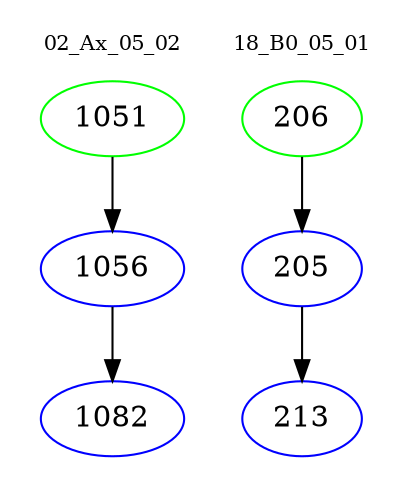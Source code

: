 digraph{
subgraph cluster_0 {
color = white
label = "02_Ax_05_02";
fontsize=10;
T0_1051 [label="1051", color="green"]
T0_1051 -> T0_1056 [color="black"]
T0_1056 [label="1056", color="blue"]
T0_1056 -> T0_1082 [color="black"]
T0_1082 [label="1082", color="blue"]
}
subgraph cluster_1 {
color = white
label = "18_B0_05_01";
fontsize=10;
T1_206 [label="206", color="green"]
T1_206 -> T1_205 [color="black"]
T1_205 [label="205", color="blue"]
T1_205 -> T1_213 [color="black"]
T1_213 [label="213", color="blue"]
}
}
